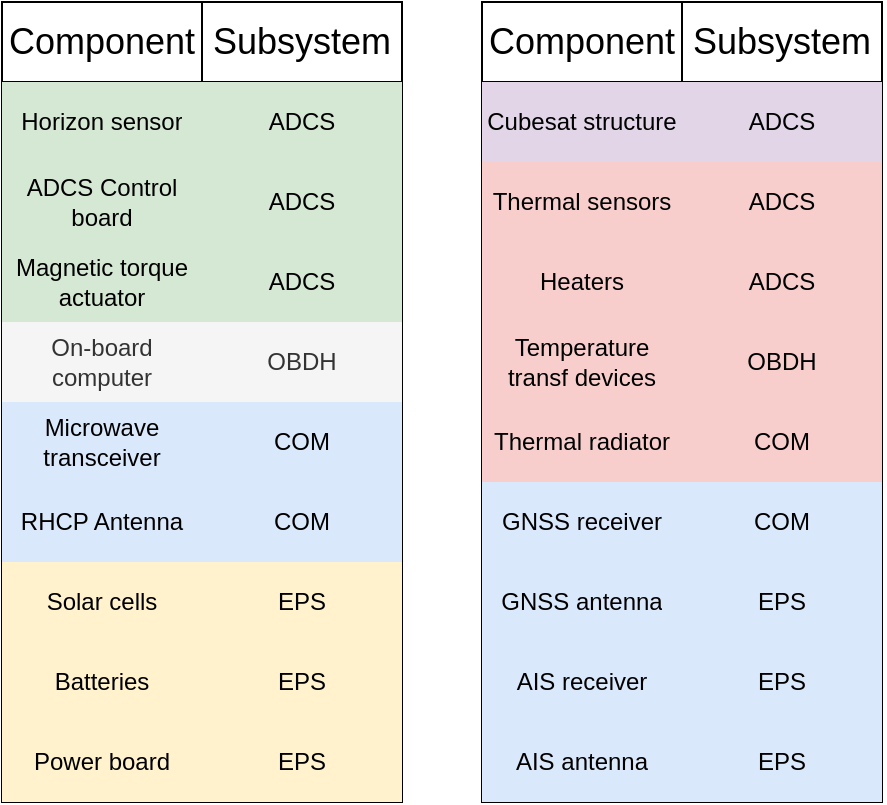 <mxfile version="22.1.3" type="github">
  <diagram name="Pagina-1" id="h6OpWx-HHG8oMTi5hLj7">
    <mxGraphModel dx="1036" dy="1689" grid="1" gridSize="10" guides="1" tooltips="1" connect="1" arrows="1" fold="1" page="1" pageScale="1" pageWidth="827" pageHeight="1169" math="0" shadow="0">
      <root>
        <mxCell id="0" />
        <mxCell id="1" parent="0" />
        <mxCell id="k3zZhgaBUWAhVwvvtzVN-58" value="" style="shape=table;startSize=0;container=1;collapsible=0;childLayout=tableLayout;" vertex="1" parent="1">
          <mxGeometry x="200" y="-40" width="200" height="400" as="geometry" />
        </mxCell>
        <mxCell id="k3zZhgaBUWAhVwvvtzVN-59" value="" style="shape=tableRow;horizontal=0;startSize=0;swimlaneHead=0;swimlaneBody=0;strokeColor=inherit;top=0;left=0;bottom=0;right=0;collapsible=0;dropTarget=0;fillColor=none;points=[[0,0.5],[1,0.5]];portConstraint=eastwest;" vertex="1" parent="k3zZhgaBUWAhVwvvtzVN-58">
          <mxGeometry width="200" height="40" as="geometry" />
        </mxCell>
        <mxCell id="k3zZhgaBUWAhVwvvtzVN-60" value="&lt;font style=&quot;font-size: 18px;&quot;&gt;Component&lt;/font&gt;" style="shape=partialRectangle;html=1;whiteSpace=wrap;connectable=0;strokeColor=default;overflow=hidden;fillColor=none;top=0;left=0;bottom=0;right=0;pointerEvents=1;" vertex="1" parent="k3zZhgaBUWAhVwvvtzVN-59">
          <mxGeometry width="100" height="40" as="geometry">
            <mxRectangle width="100" height="40" as="alternateBounds" />
          </mxGeometry>
        </mxCell>
        <mxCell id="k3zZhgaBUWAhVwvvtzVN-61" value="&lt;font style=&quot;font-size: 18px;&quot;&gt;Subsystem&lt;/font&gt;" style="shape=partialRectangle;html=1;whiteSpace=wrap;connectable=0;strokeColor=default;overflow=hidden;fillColor=none;top=0;left=0;bottom=0;right=0;pointerEvents=1;" vertex="1" parent="k3zZhgaBUWAhVwvvtzVN-59">
          <mxGeometry x="100" width="100" height="40" as="geometry">
            <mxRectangle width="100" height="40" as="alternateBounds" />
          </mxGeometry>
        </mxCell>
        <mxCell id="k3zZhgaBUWAhVwvvtzVN-62" value="" style="shape=tableRow;horizontal=0;startSize=0;swimlaneHead=0;swimlaneBody=0;strokeColor=inherit;top=0;left=0;bottom=0;right=0;collapsible=0;dropTarget=0;fillColor=none;points=[[0,0.5],[1,0.5]];portConstraint=eastwest;" vertex="1" parent="k3zZhgaBUWAhVwvvtzVN-58">
          <mxGeometry y="40" width="200" height="40" as="geometry" />
        </mxCell>
        <mxCell id="k3zZhgaBUWAhVwvvtzVN-63" value="Horizon sensor" style="shape=partialRectangle;html=1;whiteSpace=wrap;connectable=0;strokeColor=default;overflow=hidden;fillColor=#d5e8d4;top=0;left=0;bottom=0;right=0;pointerEvents=1;strokeWidth=1;" vertex="1" parent="k3zZhgaBUWAhVwvvtzVN-62">
          <mxGeometry width="100" height="40" as="geometry">
            <mxRectangle width="100" height="40" as="alternateBounds" />
          </mxGeometry>
        </mxCell>
        <mxCell id="k3zZhgaBUWAhVwvvtzVN-64" value="ADCS" style="shape=partialRectangle;html=1;whiteSpace=wrap;connectable=0;strokeColor=default;overflow=hidden;fillColor=#d5e8d4;top=0;left=0;bottom=0;right=0;pointerEvents=1;strokeWidth=1;" vertex="1" parent="k3zZhgaBUWAhVwvvtzVN-62">
          <mxGeometry x="100" width="100" height="40" as="geometry">
            <mxRectangle width="100" height="40" as="alternateBounds" />
          </mxGeometry>
        </mxCell>
        <mxCell id="k3zZhgaBUWAhVwvvtzVN-65" value="" style="shape=tableRow;horizontal=0;startSize=0;swimlaneHead=0;swimlaneBody=0;strokeColor=inherit;top=0;left=0;bottom=0;right=0;collapsible=0;dropTarget=0;fillColor=none;points=[[0,0.5],[1,0.5]];portConstraint=eastwest;" vertex="1" parent="k3zZhgaBUWAhVwvvtzVN-58">
          <mxGeometry y="80" width="200" height="40" as="geometry" />
        </mxCell>
        <mxCell id="k3zZhgaBUWAhVwvvtzVN-66" value="ADCS Control board" style="shape=partialRectangle;html=1;whiteSpace=wrap;connectable=0;strokeColor=default;overflow=hidden;fillColor=#d5e8d4;top=0;left=0;bottom=0;right=0;pointerEvents=1;" vertex="1" parent="k3zZhgaBUWAhVwvvtzVN-65">
          <mxGeometry width="100" height="40" as="geometry">
            <mxRectangle width="100" height="40" as="alternateBounds" />
          </mxGeometry>
        </mxCell>
        <mxCell id="k3zZhgaBUWAhVwvvtzVN-67" value="ADCS" style="shape=partialRectangle;html=1;whiteSpace=wrap;connectable=0;strokeColor=default;overflow=hidden;fillColor=#d5e8d4;top=0;left=0;bottom=0;right=0;pointerEvents=1;" vertex="1" parent="k3zZhgaBUWAhVwvvtzVN-65">
          <mxGeometry x="100" width="100" height="40" as="geometry">
            <mxRectangle width="100" height="40" as="alternateBounds" />
          </mxGeometry>
        </mxCell>
        <mxCell id="k3zZhgaBUWAhVwvvtzVN-68" value="" style="shape=tableRow;horizontal=0;startSize=0;swimlaneHead=0;swimlaneBody=0;strokeColor=inherit;top=0;left=0;bottom=0;right=0;collapsible=0;dropTarget=0;fillColor=none;points=[[0,0.5],[1,0.5]];portConstraint=eastwest;" vertex="1" parent="k3zZhgaBUWAhVwvvtzVN-58">
          <mxGeometry y="120" width="200" height="40" as="geometry" />
        </mxCell>
        <mxCell id="k3zZhgaBUWAhVwvvtzVN-69" value="Magnetic torque actuator" style="shape=partialRectangle;html=1;whiteSpace=wrap;connectable=0;strokeColor=default;overflow=hidden;fillColor=#d5e8d4;top=0;left=0;bottom=0;right=0;pointerEvents=1;" vertex="1" parent="k3zZhgaBUWAhVwvvtzVN-68">
          <mxGeometry width="100" height="40" as="geometry">
            <mxRectangle width="100" height="40" as="alternateBounds" />
          </mxGeometry>
        </mxCell>
        <mxCell id="k3zZhgaBUWAhVwvvtzVN-70" value="ADCS" style="shape=partialRectangle;html=1;whiteSpace=wrap;connectable=0;strokeColor=default;overflow=hidden;fillColor=#d5e8d4;top=0;left=0;bottom=0;right=0;pointerEvents=1;" vertex="1" parent="k3zZhgaBUWAhVwvvtzVN-68">
          <mxGeometry x="100" width="100" height="40" as="geometry">
            <mxRectangle width="100" height="40" as="alternateBounds" />
          </mxGeometry>
        </mxCell>
        <mxCell id="k3zZhgaBUWAhVwvvtzVN-71" value="" style="shape=tableRow;horizontal=0;startSize=0;swimlaneHead=0;swimlaneBody=0;strokeColor=inherit;top=0;left=0;bottom=0;right=0;collapsible=0;dropTarget=0;fillColor=none;points=[[0,0.5],[1,0.5]];portConstraint=eastwest;" vertex="1" parent="k3zZhgaBUWAhVwvvtzVN-58">
          <mxGeometry y="160" width="200" height="40" as="geometry" />
        </mxCell>
        <mxCell id="k3zZhgaBUWAhVwvvtzVN-72" value="On-board computer" style="shape=partialRectangle;html=1;whiteSpace=wrap;connectable=0;strokeColor=default;overflow=hidden;fillColor=#f5f5f5;top=0;left=0;bottom=0;right=0;pointerEvents=1;fontColor=#333333;" vertex="1" parent="k3zZhgaBUWAhVwvvtzVN-71">
          <mxGeometry width="100" height="40" as="geometry">
            <mxRectangle width="100" height="40" as="alternateBounds" />
          </mxGeometry>
        </mxCell>
        <mxCell id="k3zZhgaBUWAhVwvvtzVN-73" value="OBDH" style="shape=partialRectangle;html=1;whiteSpace=wrap;connectable=0;strokeColor=default;overflow=hidden;fillColor=#f5f5f5;top=0;left=0;bottom=0;right=0;pointerEvents=1;fontColor=#333333;" vertex="1" parent="k3zZhgaBUWAhVwvvtzVN-71">
          <mxGeometry x="100" width="100" height="40" as="geometry">
            <mxRectangle width="100" height="40" as="alternateBounds" />
          </mxGeometry>
        </mxCell>
        <mxCell id="k3zZhgaBUWAhVwvvtzVN-74" value="" style="shape=tableRow;horizontal=0;startSize=0;swimlaneHead=0;swimlaneBody=0;strokeColor=inherit;top=0;left=0;bottom=0;right=0;collapsible=0;dropTarget=0;fillColor=none;points=[[0,0.5],[1,0.5]];portConstraint=eastwest;" vertex="1" parent="k3zZhgaBUWAhVwvvtzVN-58">
          <mxGeometry y="200" width="200" height="40" as="geometry" />
        </mxCell>
        <mxCell id="k3zZhgaBUWAhVwvvtzVN-75" value="Microwave transceiver" style="shape=partialRectangle;html=1;whiteSpace=wrap;connectable=0;strokeColor=default;overflow=hidden;fillColor=#dae8fc;top=0;left=0;bottom=0;right=0;pointerEvents=1;" vertex="1" parent="k3zZhgaBUWAhVwvvtzVN-74">
          <mxGeometry width="100" height="40" as="geometry">
            <mxRectangle width="100" height="40" as="alternateBounds" />
          </mxGeometry>
        </mxCell>
        <mxCell id="k3zZhgaBUWAhVwvvtzVN-76" value="COM" style="shape=partialRectangle;html=1;whiteSpace=wrap;connectable=0;strokeColor=default;overflow=hidden;fillColor=#dae8fc;top=0;left=0;bottom=0;right=0;pointerEvents=1;" vertex="1" parent="k3zZhgaBUWAhVwvvtzVN-74">
          <mxGeometry x="100" width="100" height="40" as="geometry">
            <mxRectangle width="100" height="40" as="alternateBounds" />
          </mxGeometry>
        </mxCell>
        <mxCell id="k3zZhgaBUWAhVwvvtzVN-77" value="" style="shape=tableRow;horizontal=0;startSize=0;swimlaneHead=0;swimlaneBody=0;strokeColor=inherit;top=0;left=0;bottom=0;right=0;collapsible=0;dropTarget=0;fillColor=none;points=[[0,0.5],[1,0.5]];portConstraint=eastwest;" vertex="1" parent="k3zZhgaBUWAhVwvvtzVN-58">
          <mxGeometry y="240" width="200" height="40" as="geometry" />
        </mxCell>
        <mxCell id="k3zZhgaBUWAhVwvvtzVN-78" value="RHCP Antenna" style="shape=partialRectangle;html=1;whiteSpace=wrap;connectable=0;strokeColor=default;overflow=hidden;fillColor=#dae8fc;top=0;left=0;bottom=0;right=0;pointerEvents=1;" vertex="1" parent="k3zZhgaBUWAhVwvvtzVN-77">
          <mxGeometry width="100" height="40" as="geometry">
            <mxRectangle width="100" height="40" as="alternateBounds" />
          </mxGeometry>
        </mxCell>
        <mxCell id="k3zZhgaBUWAhVwvvtzVN-79" value="COM" style="shape=partialRectangle;html=1;whiteSpace=wrap;connectable=0;strokeColor=default;overflow=hidden;fillColor=#dae8fc;top=0;left=0;bottom=0;right=0;pointerEvents=1;" vertex="1" parent="k3zZhgaBUWAhVwvvtzVN-77">
          <mxGeometry x="100" width="100" height="40" as="geometry">
            <mxRectangle width="100" height="40" as="alternateBounds" />
          </mxGeometry>
        </mxCell>
        <mxCell id="k3zZhgaBUWAhVwvvtzVN-80" value="" style="shape=tableRow;horizontal=0;startSize=0;swimlaneHead=0;swimlaneBody=0;strokeColor=inherit;top=0;left=0;bottom=0;right=0;collapsible=0;dropTarget=0;fillColor=none;points=[[0,0.5],[1,0.5]];portConstraint=eastwest;" vertex="1" parent="k3zZhgaBUWAhVwvvtzVN-58">
          <mxGeometry y="280" width="200" height="40" as="geometry" />
        </mxCell>
        <mxCell id="k3zZhgaBUWAhVwvvtzVN-81" value="Solar cells" style="shape=partialRectangle;html=1;whiteSpace=wrap;connectable=0;strokeColor=default;overflow=hidden;fillColor=#fff2cc;top=0;left=0;bottom=0;right=0;pointerEvents=1;" vertex="1" parent="k3zZhgaBUWAhVwvvtzVN-80">
          <mxGeometry width="100" height="40" as="geometry">
            <mxRectangle width="100" height="40" as="alternateBounds" />
          </mxGeometry>
        </mxCell>
        <mxCell id="k3zZhgaBUWAhVwvvtzVN-82" value="EPS" style="shape=partialRectangle;html=1;whiteSpace=wrap;connectable=0;strokeColor=default;overflow=hidden;fillColor=#fff2cc;top=0;left=0;bottom=0;right=0;pointerEvents=1;" vertex="1" parent="k3zZhgaBUWAhVwvvtzVN-80">
          <mxGeometry x="100" width="100" height="40" as="geometry">
            <mxRectangle width="100" height="40" as="alternateBounds" />
          </mxGeometry>
        </mxCell>
        <mxCell id="k3zZhgaBUWAhVwvvtzVN-83" value="" style="shape=tableRow;horizontal=0;startSize=0;swimlaneHead=0;swimlaneBody=0;strokeColor=inherit;top=0;left=0;bottom=0;right=0;collapsible=0;dropTarget=0;fillColor=none;points=[[0,0.5],[1,0.5]];portConstraint=eastwest;" vertex="1" parent="k3zZhgaBUWAhVwvvtzVN-58">
          <mxGeometry y="320" width="200" height="40" as="geometry" />
        </mxCell>
        <mxCell id="k3zZhgaBUWAhVwvvtzVN-84" value="Batteries" style="shape=partialRectangle;html=1;whiteSpace=wrap;connectable=0;strokeColor=default;overflow=hidden;fillColor=#fff2cc;top=0;left=0;bottom=0;right=0;pointerEvents=1;" vertex="1" parent="k3zZhgaBUWAhVwvvtzVN-83">
          <mxGeometry width="100" height="40" as="geometry">
            <mxRectangle width="100" height="40" as="alternateBounds" />
          </mxGeometry>
        </mxCell>
        <mxCell id="k3zZhgaBUWAhVwvvtzVN-85" value="EPS" style="shape=partialRectangle;html=1;whiteSpace=wrap;connectable=0;strokeColor=default;overflow=hidden;fillColor=#fff2cc;top=0;left=0;bottom=0;right=0;pointerEvents=1;" vertex="1" parent="k3zZhgaBUWAhVwvvtzVN-83">
          <mxGeometry x="100" width="100" height="40" as="geometry">
            <mxRectangle width="100" height="40" as="alternateBounds" />
          </mxGeometry>
        </mxCell>
        <mxCell id="k3zZhgaBUWAhVwvvtzVN-86" value="" style="shape=tableRow;horizontal=0;startSize=0;swimlaneHead=0;swimlaneBody=0;strokeColor=inherit;top=0;left=0;bottom=0;right=0;collapsible=0;dropTarget=0;fillColor=none;points=[[0,0.5],[1,0.5]];portConstraint=eastwest;" vertex="1" parent="k3zZhgaBUWAhVwvvtzVN-58">
          <mxGeometry y="360" width="200" height="40" as="geometry" />
        </mxCell>
        <mxCell id="k3zZhgaBUWAhVwvvtzVN-87" value="Power board" style="shape=partialRectangle;html=1;whiteSpace=wrap;connectable=0;strokeColor=default;overflow=hidden;fillColor=#fff2cc;top=0;left=0;bottom=0;right=0;pointerEvents=1;" vertex="1" parent="k3zZhgaBUWAhVwvvtzVN-86">
          <mxGeometry width="100" height="40" as="geometry">
            <mxRectangle width="100" height="40" as="alternateBounds" />
          </mxGeometry>
        </mxCell>
        <mxCell id="k3zZhgaBUWAhVwvvtzVN-88" value="EPS" style="shape=partialRectangle;html=1;whiteSpace=wrap;connectable=0;strokeColor=default;overflow=hidden;fillColor=#fff2cc;top=0;left=0;bottom=0;right=0;pointerEvents=1;" vertex="1" parent="k3zZhgaBUWAhVwvvtzVN-86">
          <mxGeometry x="100" width="100" height="40" as="geometry">
            <mxRectangle width="100" height="40" as="alternateBounds" />
          </mxGeometry>
        </mxCell>
        <mxCell id="k3zZhgaBUWAhVwvvtzVN-89" value="" style="shape=table;startSize=0;container=1;collapsible=0;childLayout=tableLayout;" vertex="1" parent="1">
          <mxGeometry x="440" y="-40" width="200" height="400" as="geometry" />
        </mxCell>
        <mxCell id="k3zZhgaBUWAhVwvvtzVN-90" value="" style="shape=tableRow;horizontal=0;startSize=0;swimlaneHead=0;swimlaneBody=0;strokeColor=inherit;top=0;left=0;bottom=0;right=0;collapsible=0;dropTarget=0;fillColor=none;points=[[0,0.5],[1,0.5]];portConstraint=eastwest;" vertex="1" parent="k3zZhgaBUWAhVwvvtzVN-89">
          <mxGeometry width="200" height="40" as="geometry" />
        </mxCell>
        <mxCell id="k3zZhgaBUWAhVwvvtzVN-91" value="&lt;font style=&quot;font-size: 18px;&quot;&gt;Component&lt;/font&gt;" style="shape=partialRectangle;html=1;whiteSpace=wrap;connectable=0;strokeColor=default;overflow=hidden;fillColor=none;top=0;left=0;bottom=0;right=0;pointerEvents=1;" vertex="1" parent="k3zZhgaBUWAhVwvvtzVN-90">
          <mxGeometry width="100" height="40" as="geometry">
            <mxRectangle width="100" height="40" as="alternateBounds" />
          </mxGeometry>
        </mxCell>
        <mxCell id="k3zZhgaBUWAhVwvvtzVN-92" value="&lt;font style=&quot;font-size: 18px;&quot;&gt;Subsystem&lt;/font&gt;" style="shape=partialRectangle;html=1;whiteSpace=wrap;connectable=0;strokeColor=default;overflow=hidden;fillColor=none;top=0;left=0;bottom=0;right=0;pointerEvents=1;" vertex="1" parent="k3zZhgaBUWAhVwvvtzVN-90">
          <mxGeometry x="100" width="100" height="40" as="geometry">
            <mxRectangle width="100" height="40" as="alternateBounds" />
          </mxGeometry>
        </mxCell>
        <mxCell id="k3zZhgaBUWAhVwvvtzVN-93" value="" style="shape=tableRow;horizontal=0;startSize=0;swimlaneHead=0;swimlaneBody=0;strokeColor=inherit;top=0;left=0;bottom=0;right=0;collapsible=0;dropTarget=0;fillColor=none;points=[[0,0.5],[1,0.5]];portConstraint=eastwest;" vertex="1" parent="k3zZhgaBUWAhVwvvtzVN-89">
          <mxGeometry y="40" width="200" height="40" as="geometry" />
        </mxCell>
        <mxCell id="k3zZhgaBUWAhVwvvtzVN-94" value="Cubesat structure" style="shape=partialRectangle;html=1;whiteSpace=wrap;connectable=0;strokeColor=#000000;overflow=hidden;fillColor=#e1d5e7;top=0;left=0;bottom=0;right=0;pointerEvents=1;" vertex="1" parent="k3zZhgaBUWAhVwvvtzVN-93">
          <mxGeometry width="100" height="40" as="geometry">
            <mxRectangle width="100" height="40" as="alternateBounds" />
          </mxGeometry>
        </mxCell>
        <mxCell id="k3zZhgaBUWAhVwvvtzVN-95" value="ADCS" style="shape=partialRectangle;html=1;whiteSpace=wrap;connectable=0;strokeColor=#000000;overflow=hidden;fillColor=#e1d5e7;top=0;left=0;bottom=0;right=0;pointerEvents=1;strokeWidth=3;perimeterSpacing=1;" vertex="1" parent="k3zZhgaBUWAhVwvvtzVN-93">
          <mxGeometry x="100" width="100" height="40" as="geometry">
            <mxRectangle width="100" height="40" as="alternateBounds" />
          </mxGeometry>
        </mxCell>
        <mxCell id="k3zZhgaBUWAhVwvvtzVN-96" value="" style="shape=tableRow;horizontal=0;startSize=0;swimlaneHead=0;swimlaneBody=0;strokeColor=inherit;top=0;left=0;bottom=0;right=0;collapsible=0;dropTarget=0;fillColor=none;points=[[0,0.5],[1,0.5]];portConstraint=eastwest;" vertex="1" parent="k3zZhgaBUWAhVwvvtzVN-89">
          <mxGeometry y="80" width="200" height="40" as="geometry" />
        </mxCell>
        <mxCell id="k3zZhgaBUWAhVwvvtzVN-97" value="Thermal sensors" style="shape=partialRectangle;html=1;whiteSpace=wrap;connectable=0;strokeColor=#b85450;overflow=hidden;fillColor=#f8cecc;top=0;left=0;bottom=0;right=0;pointerEvents=1;" vertex="1" parent="k3zZhgaBUWAhVwvvtzVN-96">
          <mxGeometry width="100" height="40" as="geometry">
            <mxRectangle width="100" height="40" as="alternateBounds" />
          </mxGeometry>
        </mxCell>
        <mxCell id="k3zZhgaBUWAhVwvvtzVN-98" value="ADCS" style="shape=partialRectangle;html=1;whiteSpace=wrap;connectable=0;strokeColor=#b85450;overflow=hidden;fillColor=#f8cecc;top=0;left=0;bottom=0;right=0;pointerEvents=1;" vertex="1" parent="k3zZhgaBUWAhVwvvtzVN-96">
          <mxGeometry x="100" width="100" height="40" as="geometry">
            <mxRectangle width="100" height="40" as="alternateBounds" />
          </mxGeometry>
        </mxCell>
        <mxCell id="k3zZhgaBUWAhVwvvtzVN-99" value="" style="shape=tableRow;horizontal=0;startSize=0;swimlaneHead=0;swimlaneBody=0;strokeColor=inherit;top=0;left=0;bottom=0;right=0;collapsible=0;dropTarget=0;fillColor=none;points=[[0,0.5],[1,0.5]];portConstraint=eastwest;" vertex="1" parent="k3zZhgaBUWAhVwvvtzVN-89">
          <mxGeometry y="120" width="200" height="40" as="geometry" />
        </mxCell>
        <mxCell id="k3zZhgaBUWAhVwvvtzVN-100" value="Heaters" style="shape=partialRectangle;html=1;whiteSpace=wrap;connectable=0;strokeColor=#b85450;overflow=hidden;fillColor=#f8cecc;top=0;left=0;bottom=0;right=0;pointerEvents=1;" vertex="1" parent="k3zZhgaBUWAhVwvvtzVN-99">
          <mxGeometry width="100" height="40" as="geometry">
            <mxRectangle width="100" height="40" as="alternateBounds" />
          </mxGeometry>
        </mxCell>
        <mxCell id="k3zZhgaBUWAhVwvvtzVN-101" value="ADCS" style="shape=partialRectangle;html=1;whiteSpace=wrap;connectable=0;strokeColor=#b85450;overflow=hidden;fillColor=#f8cecc;top=0;left=0;bottom=0;right=0;pointerEvents=1;" vertex="1" parent="k3zZhgaBUWAhVwvvtzVN-99">
          <mxGeometry x="100" width="100" height="40" as="geometry">
            <mxRectangle width="100" height="40" as="alternateBounds" />
          </mxGeometry>
        </mxCell>
        <mxCell id="k3zZhgaBUWAhVwvvtzVN-102" value="" style="shape=tableRow;horizontal=0;startSize=0;swimlaneHead=0;swimlaneBody=0;strokeColor=inherit;top=0;left=0;bottom=0;right=0;collapsible=0;dropTarget=0;fillColor=none;points=[[0,0.5],[1,0.5]];portConstraint=eastwest;" vertex="1" parent="k3zZhgaBUWAhVwvvtzVN-89">
          <mxGeometry y="160" width="200" height="40" as="geometry" />
        </mxCell>
        <mxCell id="k3zZhgaBUWAhVwvvtzVN-103" value="Temperature transf devices" style="shape=partialRectangle;html=1;whiteSpace=wrap;connectable=0;strokeColor=#b85450;overflow=hidden;fillColor=#f8cecc;top=0;left=0;bottom=0;right=0;pointerEvents=1;" vertex="1" parent="k3zZhgaBUWAhVwvvtzVN-102">
          <mxGeometry width="100" height="40" as="geometry">
            <mxRectangle width="100" height="40" as="alternateBounds" />
          </mxGeometry>
        </mxCell>
        <mxCell id="k3zZhgaBUWAhVwvvtzVN-104" value="OBDH" style="shape=partialRectangle;html=1;whiteSpace=wrap;connectable=0;strokeColor=#b85450;overflow=hidden;fillColor=#f8cecc;top=0;left=0;bottom=0;right=0;pointerEvents=1;" vertex="1" parent="k3zZhgaBUWAhVwvvtzVN-102">
          <mxGeometry x="100" width="100" height="40" as="geometry">
            <mxRectangle width="100" height="40" as="alternateBounds" />
          </mxGeometry>
        </mxCell>
        <mxCell id="k3zZhgaBUWAhVwvvtzVN-105" value="" style="shape=tableRow;horizontal=0;startSize=0;swimlaneHead=0;swimlaneBody=0;strokeColor=inherit;top=0;left=0;bottom=0;right=0;collapsible=0;dropTarget=0;fillColor=none;points=[[0,0.5],[1,0.5]];portConstraint=eastwest;" vertex="1" parent="k3zZhgaBUWAhVwvvtzVN-89">
          <mxGeometry y="200" width="200" height="40" as="geometry" />
        </mxCell>
        <mxCell id="k3zZhgaBUWAhVwvvtzVN-106" value="Thermal radiator" style="shape=partialRectangle;html=1;whiteSpace=wrap;connectable=0;strokeColor=#b85450;overflow=hidden;fillColor=#f8cecc;top=0;left=0;bottom=0;right=0;pointerEvents=1;" vertex="1" parent="k3zZhgaBUWAhVwvvtzVN-105">
          <mxGeometry width="100" height="40" as="geometry">
            <mxRectangle width="100" height="40" as="alternateBounds" />
          </mxGeometry>
        </mxCell>
        <mxCell id="k3zZhgaBUWAhVwvvtzVN-107" value="COM" style="shape=partialRectangle;html=1;whiteSpace=wrap;connectable=0;strokeColor=#b85450;overflow=hidden;fillColor=#f8cecc;top=0;left=0;bottom=0;right=0;pointerEvents=1;" vertex="1" parent="k3zZhgaBUWAhVwvvtzVN-105">
          <mxGeometry x="100" width="100" height="40" as="geometry">
            <mxRectangle width="100" height="40" as="alternateBounds" />
          </mxGeometry>
        </mxCell>
        <mxCell id="k3zZhgaBUWAhVwvvtzVN-108" value="" style="shape=tableRow;horizontal=0;startSize=0;swimlaneHead=0;swimlaneBody=0;strokeColor=inherit;top=0;left=0;bottom=0;right=0;collapsible=0;dropTarget=0;fillColor=none;points=[[0,0.5],[1,0.5]];portConstraint=eastwest;" vertex="1" parent="k3zZhgaBUWAhVwvvtzVN-89">
          <mxGeometry y="240" width="200" height="40" as="geometry" />
        </mxCell>
        <mxCell id="k3zZhgaBUWAhVwvvtzVN-109" value="GNSS receiver" style="shape=partialRectangle;html=1;whiteSpace=wrap;connectable=0;strokeColor=default;overflow=hidden;fillColor=#dae8fc;top=0;left=0;bottom=0;right=0;pointerEvents=1;" vertex="1" parent="k3zZhgaBUWAhVwvvtzVN-108">
          <mxGeometry width="100" height="40" as="geometry">
            <mxRectangle width="100" height="40" as="alternateBounds" />
          </mxGeometry>
        </mxCell>
        <mxCell id="k3zZhgaBUWAhVwvvtzVN-110" value="COM" style="shape=partialRectangle;html=1;whiteSpace=wrap;connectable=0;strokeColor=default;overflow=hidden;fillColor=#dae8fc;top=0;left=0;bottom=0;right=0;pointerEvents=1;" vertex="1" parent="k3zZhgaBUWAhVwvvtzVN-108">
          <mxGeometry x="100" width="100" height="40" as="geometry">
            <mxRectangle width="100" height="40" as="alternateBounds" />
          </mxGeometry>
        </mxCell>
        <mxCell id="k3zZhgaBUWAhVwvvtzVN-111" value="" style="shape=tableRow;horizontal=0;startSize=0;swimlaneHead=0;swimlaneBody=0;strokeColor=inherit;top=0;left=0;bottom=0;right=0;collapsible=0;dropTarget=0;fillColor=none;points=[[0,0.5],[1,0.5]];portConstraint=eastwest;" vertex="1" parent="k3zZhgaBUWAhVwvvtzVN-89">
          <mxGeometry y="280" width="200" height="40" as="geometry" />
        </mxCell>
        <mxCell id="k3zZhgaBUWAhVwvvtzVN-112" value="GNSS antenna" style="shape=partialRectangle;html=1;whiteSpace=wrap;connectable=0;strokeColor=#6c8ebf;overflow=hidden;fillColor=#dae8fc;top=0;left=0;bottom=0;right=0;pointerEvents=1;" vertex="1" parent="k3zZhgaBUWAhVwvvtzVN-111">
          <mxGeometry width="100" height="40" as="geometry">
            <mxRectangle width="100" height="40" as="alternateBounds" />
          </mxGeometry>
        </mxCell>
        <mxCell id="k3zZhgaBUWAhVwvvtzVN-113" value="EPS" style="shape=partialRectangle;html=1;whiteSpace=wrap;connectable=0;strokeColor=#6c8ebf;overflow=hidden;fillColor=#dae8fc;top=0;left=0;bottom=0;right=0;pointerEvents=1;" vertex="1" parent="k3zZhgaBUWAhVwvvtzVN-111">
          <mxGeometry x="100" width="100" height="40" as="geometry">
            <mxRectangle width="100" height="40" as="alternateBounds" />
          </mxGeometry>
        </mxCell>
        <mxCell id="k3zZhgaBUWAhVwvvtzVN-114" value="" style="shape=tableRow;horizontal=0;startSize=0;swimlaneHead=0;swimlaneBody=0;strokeColor=inherit;top=0;left=0;bottom=0;right=0;collapsible=0;dropTarget=0;fillColor=none;points=[[0,0.5],[1,0.5]];portConstraint=eastwest;" vertex="1" parent="k3zZhgaBUWAhVwvvtzVN-89">
          <mxGeometry y="320" width="200" height="40" as="geometry" />
        </mxCell>
        <mxCell id="k3zZhgaBUWAhVwvvtzVN-115" value="AIS receiver" style="shape=partialRectangle;html=1;whiteSpace=wrap;connectable=0;strokeColor=#6c8ebf;overflow=hidden;fillColor=#dae8fc;top=0;left=0;bottom=0;right=0;pointerEvents=1;" vertex="1" parent="k3zZhgaBUWAhVwvvtzVN-114">
          <mxGeometry width="100" height="40" as="geometry">
            <mxRectangle width="100" height="40" as="alternateBounds" />
          </mxGeometry>
        </mxCell>
        <mxCell id="k3zZhgaBUWAhVwvvtzVN-116" value="EPS" style="shape=partialRectangle;html=1;whiteSpace=wrap;connectable=0;strokeColor=#6c8ebf;overflow=hidden;fillColor=#dae8fc;top=0;left=0;bottom=0;right=0;pointerEvents=1;" vertex="1" parent="k3zZhgaBUWAhVwvvtzVN-114">
          <mxGeometry x="100" width="100" height="40" as="geometry">
            <mxRectangle width="100" height="40" as="alternateBounds" />
          </mxGeometry>
        </mxCell>
        <mxCell id="k3zZhgaBUWAhVwvvtzVN-117" value="" style="shape=tableRow;horizontal=0;startSize=0;swimlaneHead=0;swimlaneBody=0;strokeColor=inherit;top=0;left=0;bottom=0;right=0;collapsible=0;dropTarget=0;fillColor=none;points=[[0,0.5],[1,0.5]];portConstraint=eastwest;" vertex="1" parent="k3zZhgaBUWAhVwvvtzVN-89">
          <mxGeometry y="360" width="200" height="40" as="geometry" />
        </mxCell>
        <mxCell id="k3zZhgaBUWAhVwvvtzVN-118" value="AIS antenna" style="shape=partialRectangle;html=1;whiteSpace=wrap;connectable=0;strokeColor=#6c8ebf;overflow=hidden;fillColor=#dae8fc;top=0;left=0;bottom=0;right=0;pointerEvents=1;" vertex="1" parent="k3zZhgaBUWAhVwvvtzVN-117">
          <mxGeometry width="100" height="40" as="geometry">
            <mxRectangle width="100" height="40" as="alternateBounds" />
          </mxGeometry>
        </mxCell>
        <mxCell id="k3zZhgaBUWAhVwvvtzVN-119" value="EPS" style="shape=partialRectangle;html=1;whiteSpace=wrap;connectable=0;strokeColor=#6c8ebf;overflow=hidden;fillColor=#dae8fc;top=0;left=0;bottom=0;right=0;pointerEvents=1;" vertex="1" parent="k3zZhgaBUWAhVwvvtzVN-117">
          <mxGeometry x="100" width="100" height="40" as="geometry">
            <mxRectangle width="100" height="40" as="alternateBounds" />
          </mxGeometry>
        </mxCell>
      </root>
    </mxGraphModel>
  </diagram>
</mxfile>
